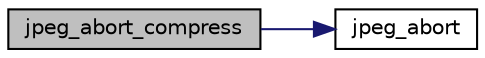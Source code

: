 digraph "jpeg_abort_compress"
{
 // LATEX_PDF_SIZE
  bgcolor="transparent";
  edge [fontname="Helvetica",fontsize="10",labelfontname="Helvetica",labelfontsize="10"];
  node [fontname="Helvetica",fontsize="10",shape=record];
  rankdir="LR";
  Node0 [label="jpeg_abort_compress",height=0.2,width=0.4,color="black", fillcolor="grey75", style="filled", fontcolor="black",tooltip=" "];
  Node0 -> Node1 [color="midnightblue",fontsize="10",style="solid",fontname="Helvetica"];
  Node1 [label="jpeg_abort",height=0.2,width=0.4,color="black",URL="$jcomapi_8c.html#a4d237ece8d7a6e59421436c3e99b5af7",tooltip=" "];
}
